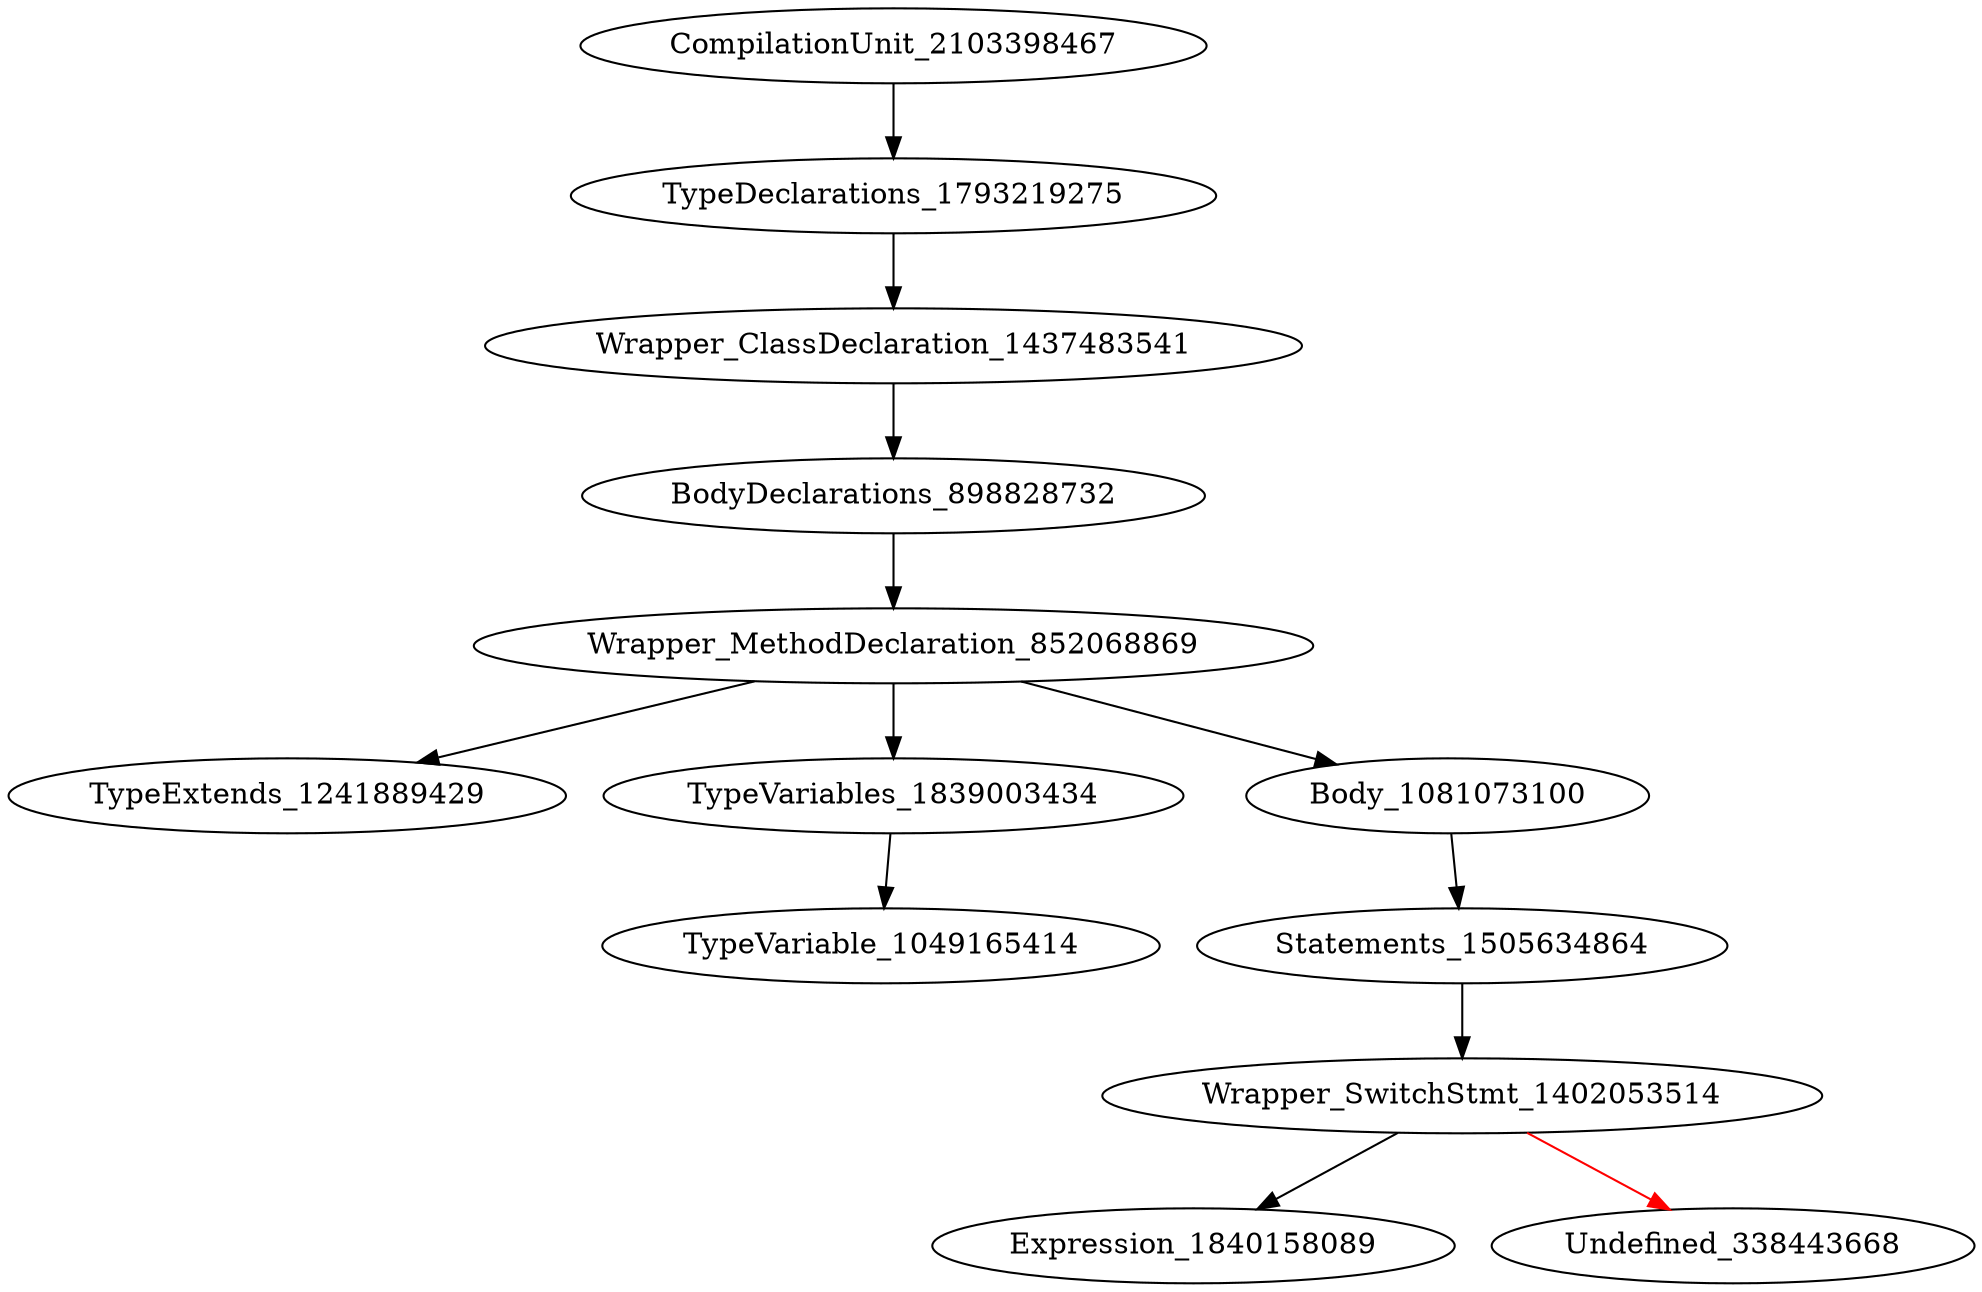 digraph {
CompilationUnit_2103398467 -> TypeDeclarations_1793219275
TypeDeclarations_1793219275 -> Wrapper_ClassDeclaration_1437483541
Wrapper_ClassDeclaration_1437483541 -> BodyDeclarations_898828732
BodyDeclarations_898828732 -> Wrapper_MethodDeclaration_852068869
Wrapper_MethodDeclaration_852068869 -> TypeExtends_1241889429
Wrapper_MethodDeclaration_852068869 -> TypeVariables_1839003434
Wrapper_MethodDeclaration_852068869 -> Body_1081073100
TypeVariables_1839003434 -> TypeVariable_1049165414
Body_1081073100 -> Statements_1505634864
Statements_1505634864 -> Wrapper_SwitchStmt_1402053514
Wrapper_SwitchStmt_1402053514 -> Expression_1840158089
Wrapper_SwitchStmt_1402053514 -> Undefined_338443668 [color = red] 
}